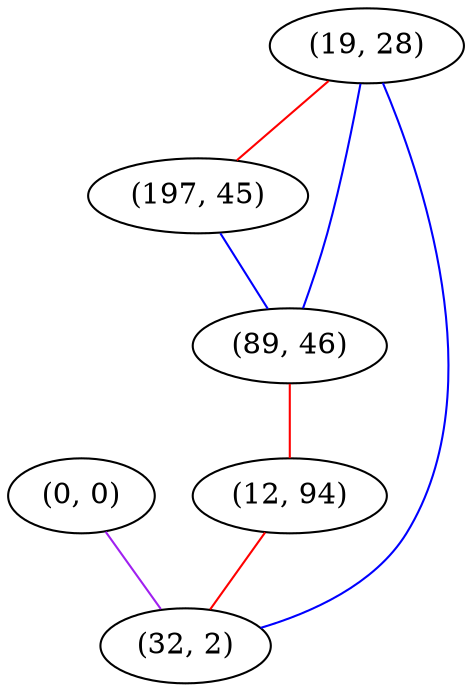 graph "" {
"(0, 0)";
"(19, 28)";
"(197, 45)";
"(89, 46)";
"(12, 94)";
"(32, 2)";
"(0, 0)" -- "(32, 2)"  [color=purple, key=0, weight=4];
"(19, 28)" -- "(89, 46)"  [color=blue, key=0, weight=3];
"(19, 28)" -- "(197, 45)"  [color=red, key=0, weight=1];
"(19, 28)" -- "(32, 2)"  [color=blue, key=0, weight=3];
"(197, 45)" -- "(89, 46)"  [color=blue, key=0, weight=3];
"(89, 46)" -- "(12, 94)"  [color=red, key=0, weight=1];
"(12, 94)" -- "(32, 2)"  [color=red, key=0, weight=1];
}
